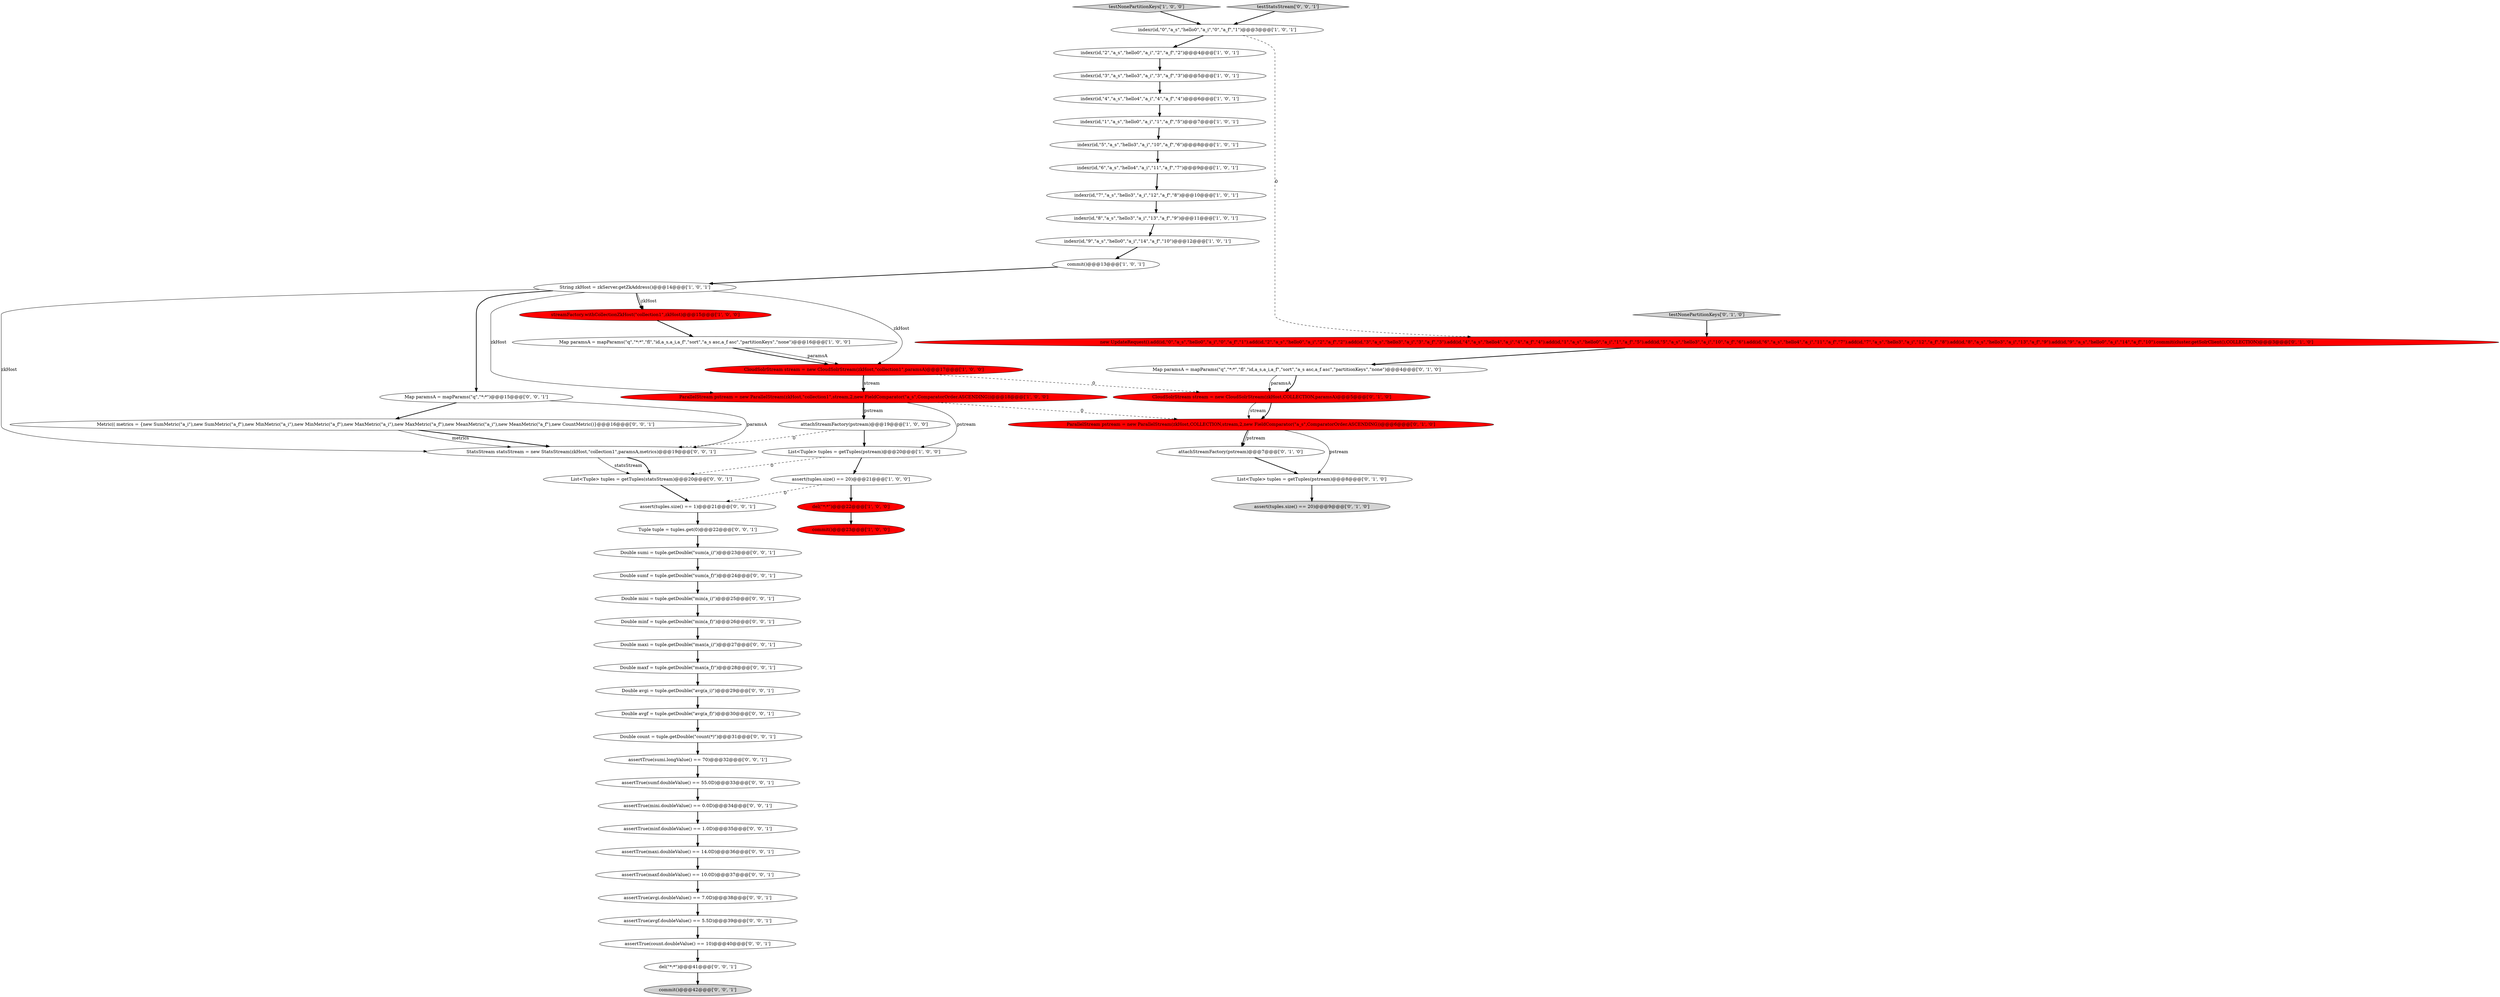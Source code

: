 digraph {
26 [style = filled, label = "testNonePartitionKeys['0', '1', '0']", fillcolor = lightgray, shape = diamond image = "AAA0AAABBB2BBB"];
1 [style = filled, label = "List<Tuple> tuples = getTuples(pstream)@@@20@@@['1', '0', '0']", fillcolor = white, shape = ellipse image = "AAA0AAABBB1BBB"];
50 [style = filled, label = "assertTrue(count.doubleValue() == 10)@@@40@@@['0', '0', '1']", fillcolor = white, shape = ellipse image = "AAA0AAABBB3BBB"];
0 [style = filled, label = "ParallelStream pstream = new ParallelStream(zkHost,\"collection1\",stream,2,new FieldComparator(\"a_s\",ComparatorOrder.ASCENDING))@@@18@@@['1', '0', '0']", fillcolor = red, shape = ellipse image = "AAA1AAABBB1BBB"];
18 [style = filled, label = "streamFactory.withCollectionZkHost(\"collection1\",zkHost)@@@15@@@['1', '0', '0']", fillcolor = red, shape = ellipse image = "AAA1AAABBB1BBB"];
21 [style = filled, label = "indexr(id,\"2\",\"a_s\",\"hello0\",\"a_i\",\"2\",\"a_f\",\"2\")@@@4@@@['1', '0', '1']", fillcolor = white, shape = ellipse image = "AAA0AAABBB1BBB"];
32 [style = filled, label = "assertTrue(avgf.doubleValue() == 5.5D)@@@39@@@['0', '0', '1']", fillcolor = white, shape = ellipse image = "AAA0AAABBB3BBB"];
38 [style = filled, label = "Double minf = tuple.getDouble(\"min(a_f)\")@@@26@@@['0', '0', '1']", fillcolor = white, shape = ellipse image = "AAA0AAABBB3BBB"];
6 [style = filled, label = "indexr(id,\"1\",\"a_s\",\"hello0\",\"a_i\",\"1\",\"a_f\",\"5\")@@@7@@@['1', '0', '1']", fillcolor = white, shape = ellipse image = "AAA0AAABBB1BBB"];
47 [style = filled, label = "Metric(( metrics = {new SumMetric(\"a_i\"),new SumMetric(\"a_f\"),new MinMetric(\"a_i\"),new MinMetric(\"a_f\"),new MaxMetric(\"a_i\"),new MaxMetric(\"a_f\"),new MeanMetric(\"a_i\"),new MeanMetric(\"a_f\"),new CountMetric()}@@@16@@@['0', '0', '1']", fillcolor = white, shape = ellipse image = "AAA0AAABBB3BBB"];
34 [style = filled, label = "assertTrue(sumi.longValue() == 70)@@@32@@@['0', '0', '1']", fillcolor = white, shape = ellipse image = "AAA0AAABBB3BBB"];
14 [style = filled, label = "indexr(id,\"5\",\"a_s\",\"hello3\",\"a_i\",\"10\",\"a_f\",\"6\")@@@8@@@['1', '0', '1']", fillcolor = white, shape = ellipse image = "AAA0AAABBB1BBB"];
3 [style = filled, label = "testNonePartitionKeys['1', '0', '0']", fillcolor = lightgray, shape = diamond image = "AAA0AAABBB1BBB"];
33 [style = filled, label = "testStatsStream['0', '0', '1']", fillcolor = lightgray, shape = diamond image = "AAA0AAABBB3BBB"];
37 [style = filled, label = "assertTrue(minf.doubleValue() == 1.0D)@@@35@@@['0', '0', '1']", fillcolor = white, shape = ellipse image = "AAA0AAABBB3BBB"];
43 [style = filled, label = "StatsStream statsStream = new StatsStream(zkHost,\"collection1\",paramsA,metrics)@@@19@@@['0', '0', '1']", fillcolor = white, shape = ellipse image = "AAA0AAABBB3BBB"];
46 [style = filled, label = "assertTrue(maxi.doubleValue() == 14.0D)@@@36@@@['0', '0', '1']", fillcolor = white, shape = ellipse image = "AAA0AAABBB3BBB"];
10 [style = filled, label = "indexr(id,\"8\",\"a_s\",\"hello3\",\"a_i\",\"13\",\"a_f\",\"9\")@@@11@@@['1', '0', '1']", fillcolor = white, shape = ellipse image = "AAA0AAABBB1BBB"];
35 [style = filled, label = "commit()@@@42@@@['0', '0', '1']", fillcolor = lightgray, shape = ellipse image = "AAA0AAABBB3BBB"];
24 [style = filled, label = "List<Tuple> tuples = getTuples(pstream)@@@8@@@['0', '1', '0']", fillcolor = white, shape = ellipse image = "AAA0AAABBB2BBB"];
49 [style = filled, label = "del(\"*:*\")@@@41@@@['0', '0', '1']", fillcolor = white, shape = ellipse image = "AAA0AAABBB3BBB"];
39 [style = filled, label = "Double mini = tuple.getDouble(\"min(a_i)\")@@@25@@@['0', '0', '1']", fillcolor = white, shape = ellipse image = "AAA0AAABBB3BBB"];
5 [style = filled, label = "indexr(id,\"3\",\"a_s\",\"hello3\",\"a_i\",\"3\",\"a_f\",\"3\")@@@5@@@['1', '0', '1']", fillcolor = white, shape = ellipse image = "AAA0AAABBB1BBB"];
52 [style = filled, label = "Map paramsA = mapParams(\"q\",\"*:*\")@@@15@@@['0', '0', '1']", fillcolor = white, shape = ellipse image = "AAA0AAABBB3BBB"];
48 [style = filled, label = "Double sumf = tuple.getDouble(\"sum(a_f)\")@@@24@@@['0', '0', '1']", fillcolor = white, shape = ellipse image = "AAA0AAABBB3BBB"];
31 [style = filled, label = "Tuple tuple = tuples.get(0)@@@22@@@['0', '0', '1']", fillcolor = white, shape = ellipse image = "AAA0AAABBB3BBB"];
15 [style = filled, label = "indexr(id,\"4\",\"a_s\",\"hello4\",\"a_i\",\"4\",\"a_f\",\"4\")@@@6@@@['1', '0', '1']", fillcolor = white, shape = ellipse image = "AAA0AAABBB1BBB"];
17 [style = filled, label = "Map paramsA = mapParams(\"q\",\"*:*\",\"fl\",\"id,a_s,a_i,a_f\",\"sort\",\"a_s asc,a_f asc\",\"partitionKeys\",\"none\")@@@16@@@['1', '0', '0']", fillcolor = white, shape = ellipse image = "AAA0AAABBB1BBB"];
41 [style = filled, label = "assert(tuples.size() == 1)@@@21@@@['0', '0', '1']", fillcolor = white, shape = ellipse image = "AAA0AAABBB3BBB"];
40 [style = filled, label = "Double avgf = tuple.getDouble(\"avg(a_f)\")@@@30@@@['0', '0', '1']", fillcolor = white, shape = ellipse image = "AAA0AAABBB3BBB"];
16 [style = filled, label = "indexr(id,\"7\",\"a_s\",\"hello3\",\"a_i\",\"12\",\"a_f\",\"8\")@@@10@@@['1', '0', '1']", fillcolor = white, shape = ellipse image = "AAA0AAABBB1BBB"];
4 [style = filled, label = "indexr(id,\"0\",\"a_s\",\"hello0\",\"a_i\",\"0\",\"a_f\",\"1\")@@@3@@@['1', '0', '1']", fillcolor = white, shape = ellipse image = "AAA0AAABBB1BBB"];
2 [style = filled, label = "attachStreamFactory(pstream)@@@19@@@['1', '0', '0']", fillcolor = white, shape = ellipse image = "AAA0AAABBB1BBB"];
9 [style = filled, label = "del(\"*:*\")@@@22@@@['1', '0', '0']", fillcolor = red, shape = ellipse image = "AAA1AAABBB1BBB"];
7 [style = filled, label = "commit()@@@23@@@['1', '0', '0']", fillcolor = red, shape = ellipse image = "AAA1AAABBB1BBB"];
27 [style = filled, label = "Map paramsA = mapParams(\"q\",\"*:*\",\"fl\",\"id,a_s,a_i,a_f\",\"sort\",\"a_s asc,a_f asc\",\"partitionKeys\",\"none\")@@@4@@@['0', '1', '0']", fillcolor = white, shape = ellipse image = "AAA0AAABBB2BBB"];
45 [style = filled, label = "List<Tuple> tuples = getTuples(statsStream)@@@20@@@['0', '0', '1']", fillcolor = white, shape = ellipse image = "AAA0AAABBB3BBB"];
55 [style = filled, label = "assertTrue(maxf.doubleValue() == 10.0D)@@@37@@@['0', '0', '1']", fillcolor = white, shape = ellipse image = "AAA0AAABBB3BBB"];
42 [style = filled, label = "Double maxf = tuple.getDouble(\"max(a_f)\")@@@28@@@['0', '0', '1']", fillcolor = white, shape = ellipse image = "AAA0AAABBB3BBB"];
22 [style = filled, label = "CloudSolrStream stream = new CloudSolrStream(zkHost,COLLECTION,paramsA)@@@5@@@['0', '1', '0']", fillcolor = red, shape = ellipse image = "AAA1AAABBB2BBB"];
23 [style = filled, label = "new UpdateRequest().add(id,\"0\",\"a_s\",\"hello0\",\"a_i\",\"0\",\"a_f\",\"1\").add(id,\"2\",\"a_s\",\"hello0\",\"a_i\",\"2\",\"a_f\",\"2\").add(id,\"3\",\"a_s\",\"hello3\",\"a_i\",\"3\",\"a_f\",\"3\").add(id,\"4\",\"a_s\",\"hello4\",\"a_i\",\"4\",\"a_f\",\"4\").add(id,\"1\",\"a_s\",\"hello0\",\"a_i\",\"1\",\"a_f\",\"5\").add(id,\"5\",\"a_s\",\"hello3\",\"a_i\",\"10\",\"a_f\",\"6\").add(id,\"6\",\"a_s\",\"hello4\",\"a_i\",\"11\",\"a_f\",\"7\").add(id,\"7\",\"a_s\",\"hello3\",\"a_i\",\"12\",\"a_f\",\"8\").add(id,\"8\",\"a_s\",\"hello3\",\"a_i\",\"13\",\"a_f\",\"9\").add(id,\"9\",\"a_s\",\"hello0\",\"a_i\",\"14\",\"a_f\",\"10\").commit(cluster.getSolrClient(),COLLECTION)@@@3@@@['0', '1', '0']", fillcolor = red, shape = ellipse image = "AAA1AAABBB2BBB"];
11 [style = filled, label = "String zkHost = zkServer.getZkAddress()@@@14@@@['1', '0', '1']", fillcolor = white, shape = ellipse image = "AAA0AAABBB1BBB"];
36 [style = filled, label = "Double count = tuple.getDouble(\"count(*)\")@@@31@@@['0', '0', '1']", fillcolor = white, shape = ellipse image = "AAA0AAABBB3BBB"];
54 [style = filled, label = "assertTrue(avgi.doubleValue() == 7.0D)@@@38@@@['0', '0', '1']", fillcolor = white, shape = ellipse image = "AAA0AAABBB3BBB"];
30 [style = filled, label = "Double maxi = tuple.getDouble(\"max(a_i)\")@@@27@@@['0', '0', '1']", fillcolor = white, shape = ellipse image = "AAA0AAABBB3BBB"];
53 [style = filled, label = "assertTrue(mini.doubleValue() == 0.0D)@@@34@@@['0', '0', '1']", fillcolor = white, shape = ellipse image = "AAA0AAABBB3BBB"];
29 [style = filled, label = "attachStreamFactory(pstream)@@@7@@@['0', '1', '0']", fillcolor = white, shape = ellipse image = "AAA0AAABBB2BBB"];
8 [style = filled, label = "CloudSolrStream stream = new CloudSolrStream(zkHost,\"collection1\",paramsA)@@@17@@@['1', '0', '0']", fillcolor = red, shape = ellipse image = "AAA1AAABBB1BBB"];
13 [style = filled, label = "indexr(id,\"9\",\"a_s\",\"hello0\",\"a_i\",\"14\",\"a_f\",\"10\")@@@12@@@['1', '0', '1']", fillcolor = white, shape = ellipse image = "AAA0AAABBB1BBB"];
28 [style = filled, label = "ParallelStream pstream = new ParallelStream(zkHost,COLLECTION,stream,2,new FieldComparator(\"a_s\",ComparatorOrder.ASCENDING))@@@6@@@['0', '1', '0']", fillcolor = red, shape = ellipse image = "AAA1AAABBB2BBB"];
44 [style = filled, label = "assertTrue(sumf.doubleValue() == 55.0D)@@@33@@@['0', '0', '1']", fillcolor = white, shape = ellipse image = "AAA0AAABBB3BBB"];
51 [style = filled, label = "Double avgi = tuple.getDouble(\"avg(a_i)\")@@@29@@@['0', '0', '1']", fillcolor = white, shape = ellipse image = "AAA0AAABBB3BBB"];
19 [style = filled, label = "assert(tuples.size() == 20)@@@21@@@['1', '0', '0']", fillcolor = white, shape = ellipse image = "AAA0AAABBB1BBB"];
12 [style = filled, label = "indexr(id,\"6\",\"a_s\",\"hello4\",\"a_i\",\"11\",\"a_f\",\"7\")@@@9@@@['1', '0', '1']", fillcolor = white, shape = ellipse image = "AAA0AAABBB1BBB"];
20 [style = filled, label = "commit()@@@13@@@['1', '0', '1']", fillcolor = white, shape = ellipse image = "AAA0AAABBB1BBB"];
56 [style = filled, label = "Double sumi = tuple.getDouble(\"sum(a_i)\")@@@23@@@['0', '0', '1']", fillcolor = white, shape = ellipse image = "AAA0AAABBB3BBB"];
25 [style = filled, label = "assert(tuples.size() == 20)@@@9@@@['0', '1', '0']", fillcolor = lightgray, shape = ellipse image = "AAA0AAABBB2BBB"];
45->41 [style = bold, label=""];
17->8 [style = bold, label=""];
28->29 [style = bold, label=""];
0->1 [style = solid, label="pstream"];
31->56 [style = bold, label=""];
23->27 [style = bold, label=""];
49->35 [style = bold, label=""];
16->10 [style = bold, label=""];
2->1 [style = bold, label=""];
30->42 [style = bold, label=""];
0->2 [style = bold, label=""];
33->4 [style = bold, label=""];
4->21 [style = bold, label=""];
18->17 [style = bold, label=""];
11->8 [style = solid, label="zkHost"];
5->15 [style = bold, label=""];
11->18 [style = solid, label="zkHost"];
17->8 [style = solid, label="paramsA"];
15->6 [style = bold, label=""];
22->28 [style = bold, label=""];
12->16 [style = bold, label=""];
47->43 [style = bold, label=""];
11->52 [style = bold, label=""];
9->7 [style = bold, label=""];
0->28 [style = dashed, label="0"];
27->22 [style = bold, label=""];
3->4 [style = bold, label=""];
44->53 [style = bold, label=""];
50->49 [style = bold, label=""];
48->39 [style = bold, label=""];
11->18 [style = bold, label=""];
43->45 [style = bold, label=""];
42->51 [style = bold, label=""];
1->45 [style = dashed, label="0"];
19->41 [style = dashed, label="0"];
2->43 [style = dashed, label="0"];
6->14 [style = bold, label=""];
8->0 [style = bold, label=""];
46->55 [style = bold, label=""];
21->5 [style = bold, label=""];
51->40 [style = bold, label=""];
53->37 [style = bold, label=""];
0->2 [style = solid, label="pstream"];
52->47 [style = bold, label=""];
38->30 [style = bold, label=""];
8->22 [style = dashed, label="0"];
11->43 [style = solid, label="zkHost"];
37->46 [style = bold, label=""];
32->50 [style = bold, label=""];
10->13 [style = bold, label=""];
19->9 [style = bold, label=""];
40->36 [style = bold, label=""];
24->25 [style = bold, label=""];
28->29 [style = solid, label="pstream"];
14->12 [style = bold, label=""];
26->23 [style = bold, label=""];
34->44 [style = bold, label=""];
39->38 [style = bold, label=""];
56->48 [style = bold, label=""];
54->32 [style = bold, label=""];
22->28 [style = solid, label="stream"];
28->24 [style = solid, label="pstream"];
41->31 [style = bold, label=""];
27->22 [style = solid, label="paramsA"];
43->45 [style = solid, label="statsStream"];
47->43 [style = solid, label="metrics"];
55->54 [style = bold, label=""];
1->19 [style = bold, label=""];
8->0 [style = solid, label="stream"];
29->24 [style = bold, label=""];
52->43 [style = solid, label="paramsA"];
4->23 [style = dashed, label="0"];
11->0 [style = solid, label="zkHost"];
36->34 [style = bold, label=""];
20->11 [style = bold, label=""];
13->20 [style = bold, label=""];
}
